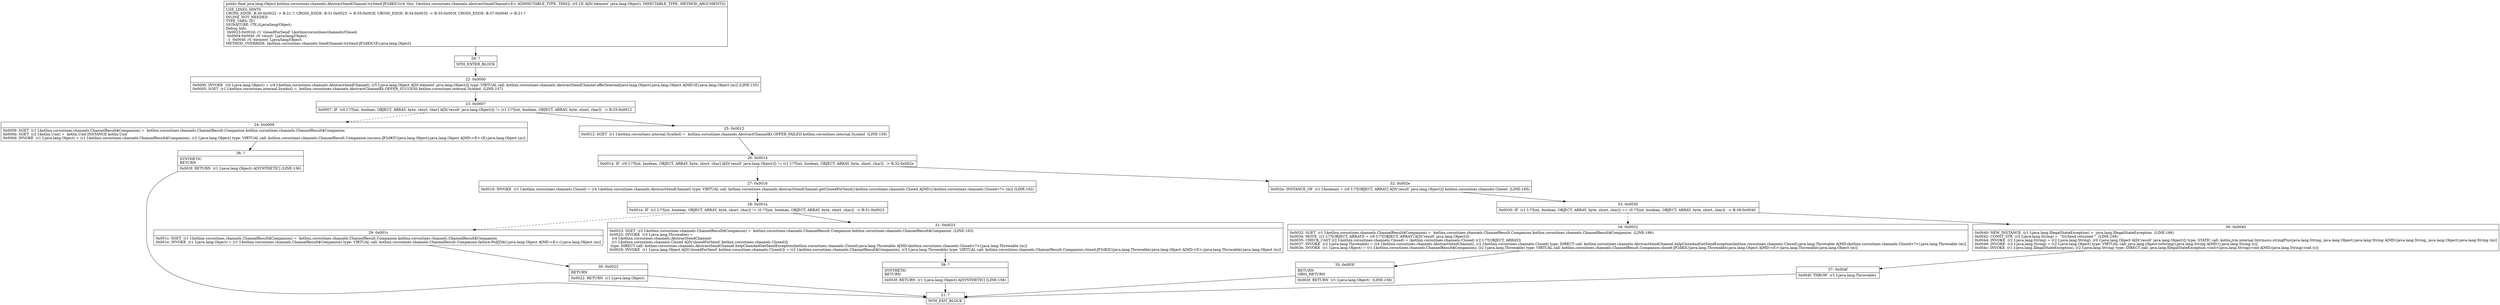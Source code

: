 digraph "CFG forkotlinx.coroutines.channels.AbstractSendChannel.trySend\-JP2dKIU(Ljava\/lang\/Object;)Ljava\/lang\/Object;" {
Node_20 [shape=record,label="{20\:\ ?|MTH_ENTER_BLOCK\l}"];
Node_22 [shape=record,label="{22\:\ 0x0000|0x0000: INVOKE  (r0 I:java.lang.Object) = (r4 I:kotlinx.coroutines.channels.AbstractSendChannel), (r5 I:java.lang.Object A[D('element' java.lang.Object)]) type: VIRTUAL call: kotlinx.coroutines.channels.AbstractSendChannel.offerInternal(java.lang.Object):java.lang.Object A[MD:(E):java.lang.Object (m)] (LINE:155)\l0x0005: SGET  (r1 I:kotlinx.coroutines.internal.Symbol) =  kotlinx.coroutines.channels.AbstractChannelKt.OFFER_SUCCESS kotlinx.coroutines.internal.Symbol  (LINE:157)\l}"];
Node_23 [shape=record,label="{23\:\ 0x0007|0x0007: IF  (r0 I:??[int, boolean, OBJECT, ARRAY, byte, short, char] A[D('result' java.lang.Object)]) != (r1 I:??[int, boolean, OBJECT, ARRAY, byte, short, char])  \-\> B:25:0x0012 \l}"];
Node_24 [shape=record,label="{24\:\ 0x0009|0x0009: SGET  (r1 I:kotlinx.coroutines.channels.ChannelResult$Companion) =  kotlinx.coroutines.channels.ChannelResult.Companion kotlinx.coroutines.channels.ChannelResult$Companion \l0x000b: SGET  (r2 I:kotlin.Unit) =  kotlin.Unit.INSTANCE kotlin.Unit \l0x000d: INVOKE  (r1 I:java.lang.Object) = (r1 I:kotlinx.coroutines.channels.ChannelResult$Companion), (r2 I:java.lang.Object) type: VIRTUAL call: kotlinx.coroutines.channels.ChannelResult.Companion.success\-JP2dKIU(java.lang.Object):java.lang.Object A[MD:\<E\>:(E):java.lang.Object (m)]\l}"];
Node_38 [shape=record,label="{38\:\ ?|SYNTHETIC\lRETURN\l|0x003f: RETURN  (r1 I:java.lang.Object) A[SYNTHETIC] (LINE:156)\l}"];
Node_21 [shape=record,label="{21\:\ ?|MTH_EXIT_BLOCK\l}"];
Node_25 [shape=record,label="{25\:\ 0x0012|0x0012: SGET  (r1 I:kotlinx.coroutines.internal.Symbol) =  kotlinx.coroutines.channels.AbstractChannelKt.OFFER_FAILED kotlinx.coroutines.internal.Symbol  (LINE:158)\l}"];
Node_26 [shape=record,label="{26\:\ 0x0014|0x0014: IF  (r0 I:??[int, boolean, OBJECT, ARRAY, byte, short, char] A[D('result' java.lang.Object)]) != (r1 I:??[int, boolean, OBJECT, ARRAY, byte, short, char])  \-\> B:32:0x002e \l}"];
Node_27 [shape=record,label="{27\:\ 0x0016|0x0016: INVOKE  (r1 I:kotlinx.coroutines.channels.Closed) = (r4 I:kotlinx.coroutines.channels.AbstractSendChannel) type: VIRTUAL call: kotlinx.coroutines.channels.AbstractSendChannel.getClosedForSend():kotlinx.coroutines.channels.Closed A[MD:():kotlinx.coroutines.channels.Closed\<?\> (m)] (LINE:162)\l}"];
Node_28 [shape=record,label="{28\:\ 0x001a|0x001a: IF  (r1 I:??[int, boolean, OBJECT, ARRAY, byte, short, char]) != (0 ??[int, boolean, OBJECT, ARRAY, byte, short, char])  \-\> B:31:0x0023 \l}"];
Node_29 [shape=record,label="{29\:\ 0x001c|0x001c: SGET  (r1 I:kotlinx.coroutines.channels.ChannelResult$Companion) =  kotlinx.coroutines.channels.ChannelResult.Companion kotlinx.coroutines.channels.ChannelResult$Companion \l0x001e: INVOKE  (r1 I:java.lang.Object) = (r1 I:kotlinx.coroutines.channels.ChannelResult$Companion) type: VIRTUAL call: kotlinx.coroutines.channels.ChannelResult.Companion.failure\-PtdJZtk():java.lang.Object A[MD:\<E\>:():java.lang.Object (m)]\l}"];
Node_30 [shape=record,label="{30\:\ 0x0022|RETURN\l|0x0022: RETURN  (r1 I:java.lang.Object) \l}"];
Node_31 [shape=record,label="{31\:\ 0x0023|0x0023: SGET  (r2 I:kotlinx.coroutines.channels.ChannelResult$Companion) =  kotlinx.coroutines.channels.ChannelResult.Companion kotlinx.coroutines.channels.ChannelResult$Companion  (LINE:163)\l0x0025: INVOKE  (r3 I:java.lang.Throwable) = \l  (r4 I:kotlinx.coroutines.channels.AbstractSendChannel)\l  (r1 I:kotlinx.coroutines.channels.Closed A[D('closedForSend' kotlinx.coroutines.channels.Closed)])\l type: DIRECT call: kotlinx.coroutines.channels.AbstractSendChannel.helpCloseAndGetSendException(kotlinx.coroutines.channels.Closed):java.lang.Throwable A[MD:(kotlinx.coroutines.channels.Closed\<?\>):java.lang.Throwable (m)]\l0x0029: INVOKE  (r1 I:java.lang.Object A[D('closedForSend' kotlinx.coroutines.channels.Closed)]) = (r2 I:kotlinx.coroutines.channels.ChannelResult$Companion), (r3 I:java.lang.Throwable) type: VIRTUAL call: kotlinx.coroutines.channels.ChannelResult.Companion.closed\-JP2dKIU(java.lang.Throwable):java.lang.Object A[MD:\<E\>:(java.lang.Throwable):java.lang.Object (m)]\l}"];
Node_39 [shape=record,label="{39\:\ ?|SYNTHETIC\lRETURN\l|0x003f: RETURN  (r1 I:java.lang.Object) A[SYNTHETIC] (LINE:156)\l}"];
Node_32 [shape=record,label="{32\:\ 0x002e|0x002e: INSTANCE_OF  (r1 I:boolean) = (r0 I:??[OBJECT, ARRAY] A[D('result' java.lang.Object)]) kotlinx.coroutines.channels.Closed  (LINE:165)\l}"];
Node_33 [shape=record,label="{33\:\ 0x0030|0x0030: IF  (r1 I:??[int, boolean, OBJECT, ARRAY, byte, short, char]) == (0 ??[int, boolean, OBJECT, ARRAY, byte, short, char])  \-\> B:36:0x0040 \l}"];
Node_34 [shape=record,label="{34\:\ 0x0032|0x0032: SGET  (r1 I:kotlinx.coroutines.channels.ChannelResult$Companion) =  kotlinx.coroutines.channels.ChannelResult.Companion kotlinx.coroutines.channels.ChannelResult$Companion  (LINE:166)\l0x0034: MOVE  (r2 I:??[OBJECT, ARRAY]) = (r0 I:??[OBJECT, ARRAY] A[D('result' java.lang.Object)]) \l0x0035: CHECK_CAST (r2 I:kotlinx.coroutines.channels.Closed) = (kotlinx.coroutines.channels.Closed) (r2 I:??[OBJECT, ARRAY]) \l0x0037: INVOKE  (r2 I:java.lang.Throwable) = (r4 I:kotlinx.coroutines.channels.AbstractSendChannel), (r2 I:kotlinx.coroutines.channels.Closed) type: DIRECT call: kotlinx.coroutines.channels.AbstractSendChannel.helpCloseAndGetSendException(kotlinx.coroutines.channels.Closed):java.lang.Throwable A[MD:(kotlinx.coroutines.channels.Closed\<?\>):java.lang.Throwable (m)]\l0x003b: INVOKE  (r1 I:java.lang.Object) = (r1 I:kotlinx.coroutines.channels.ChannelResult$Companion), (r2 I:java.lang.Throwable) type: VIRTUAL call: kotlinx.coroutines.channels.ChannelResult.Companion.closed\-JP2dKIU(java.lang.Throwable):java.lang.Object A[MD:\<E\>:(java.lang.Throwable):java.lang.Object (m)]\l}"];
Node_35 [shape=record,label="{35\:\ 0x003f|RETURN\lORIG_RETURN\l|0x003f: RETURN  (r1 I:java.lang.Object)  (LINE:156)\l}"];
Node_36 [shape=record,label="{36\:\ 0x0040|0x0040: NEW_INSTANCE  (r1 I:java.lang.IllegalStateException) =  java.lang.IllegalStateException  (LINE:166)\l0x0042: CONST_STR  (r2 I:java.lang.String) =  \"trySend returned \"  (LINE:168)\l0x0044: INVOKE  (r2 I:java.lang.String) = (r2 I:java.lang.String), (r0 I:java.lang.Object A[D('result' java.lang.Object)]) type: STATIC call: kotlin.jvm.internal.Intrinsics.stringPlus(java.lang.String, java.lang.Object):java.lang.String A[MD:(java.lang.String, java.lang.Object):java.lang.String (m)]\l0x0048: INVOKE  (r2 I:java.lang.String) = (r2 I:java.lang.Object) type: VIRTUAL call: java.lang.Object.toString():java.lang.String A[MD:():java.lang.String (c)]\l0x004c: INVOKE  (r1 I:java.lang.IllegalStateException), (r2 I:java.lang.String) type: DIRECT call: java.lang.IllegalStateException.\<init\>(java.lang.String):void A[MD:(java.lang.String):void (c)]\l}"];
Node_37 [shape=record,label="{37\:\ 0x004f|0x004f: THROW  (r1 I:java.lang.Throwable) \l}"];
MethodNode[shape=record,label="{public final java.lang.Object kotlinx.coroutines.channels.AbstractSendChannel.trySend\-JP2dKIU((r4 'this' I:kotlinx.coroutines.channels.AbstractSendChannel\<E\> A[IMMUTABLE_TYPE, THIS]), (r5 I:E A[D('element' java.lang.Object), IMMUTABLE_TYPE, METHOD_ARGUMENT]))  | USE_LINES_HINTS\lCROSS_EDGE: B:30:0x0022 \-\> B:21:?, CROSS_EDGE: B:31:0x0023 \-\> B:35:0x003f, CROSS_EDGE: B:34:0x0032 \-\> B:35:0x003f, CROSS_EDGE: B:37:0x004f \-\> B:21:?\lINLINE_NOT_NEEDED\lTYPE_VARS: [E]\lSIGNATURE: (TE;)Ljava\/lang\/Object;\lDebug Info:\l  0x0023\-0x002d: r1 'closedForSend' Lkotlinx\/coroutines\/channels\/Closed;\l  0x0004\-0x004f: r0 'result' Ljava\/lang\/Object;\l  \-1 \-0x004f: r5 'element' Ljava\/lang\/Object;\lMETHOD_OVERRIDE: [kotlinx.coroutines.channels.SendChannel.trySend\-JP2dKIU(E):java.lang.Object]\l}"];
MethodNode -> Node_20;Node_20 -> Node_22;
Node_22 -> Node_23;
Node_23 -> Node_24[style=dashed];
Node_23 -> Node_25;
Node_24 -> Node_38;
Node_38 -> Node_21;
Node_25 -> Node_26;
Node_26 -> Node_27[style=dashed];
Node_26 -> Node_32;
Node_27 -> Node_28;
Node_28 -> Node_29[style=dashed];
Node_28 -> Node_31;
Node_29 -> Node_30;
Node_30 -> Node_21;
Node_31 -> Node_39;
Node_39 -> Node_21;
Node_32 -> Node_33;
Node_33 -> Node_34[style=dashed];
Node_33 -> Node_36;
Node_34 -> Node_35;
Node_35 -> Node_21;
Node_36 -> Node_37;
Node_37 -> Node_21;
}

